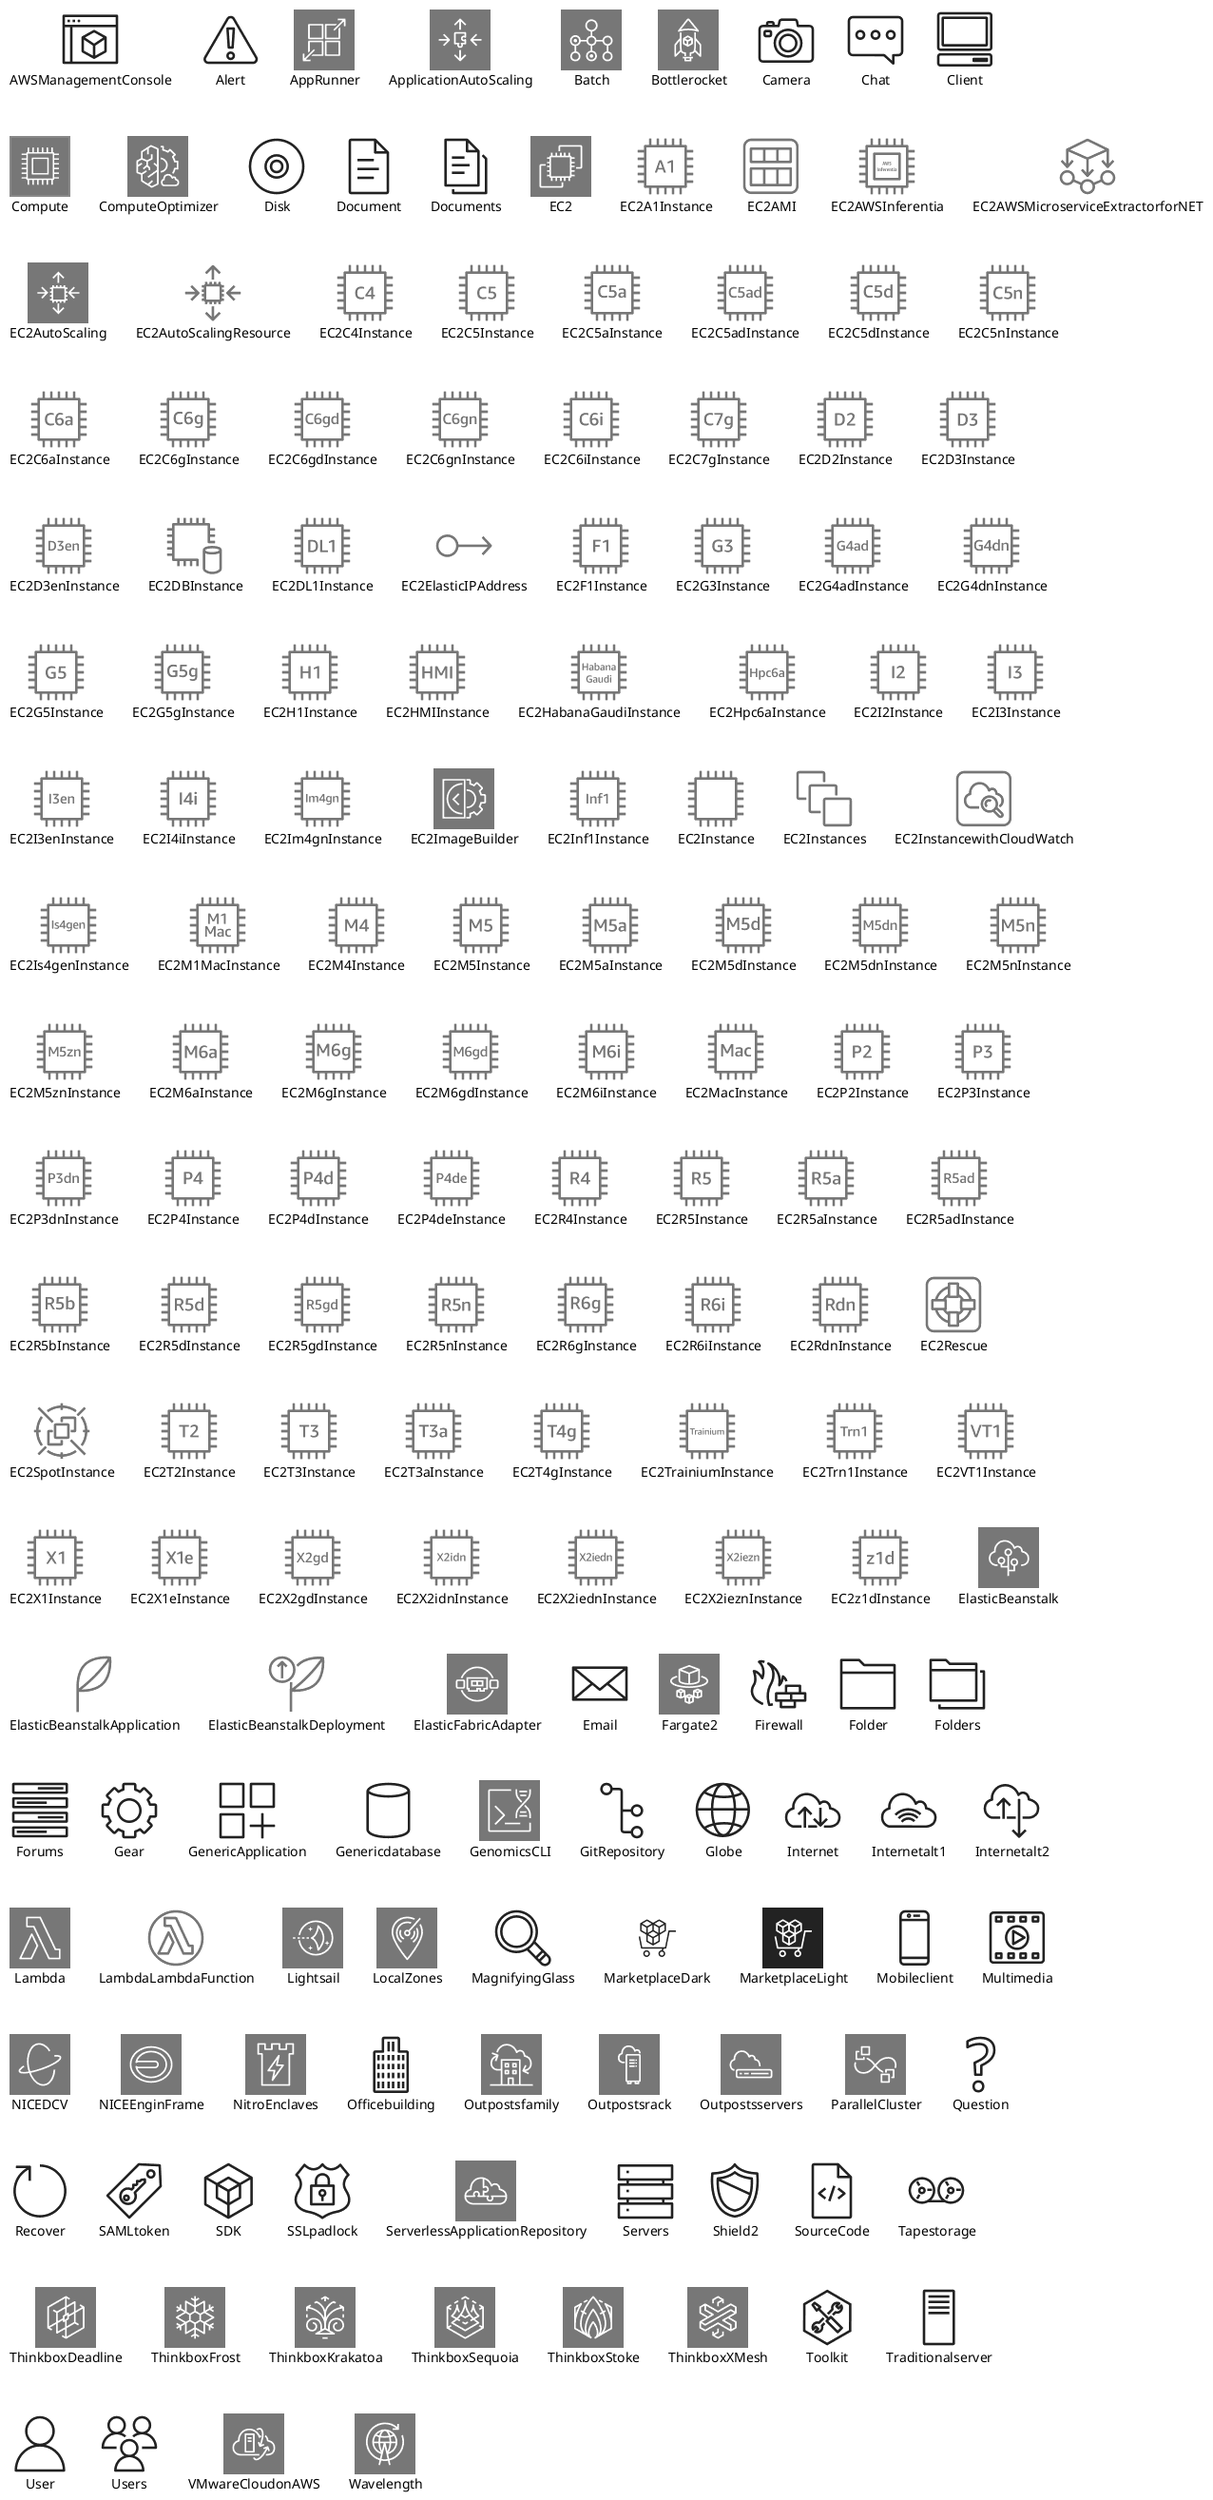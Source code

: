 @startuml

!include <awslib/AWSCommon>
!include <awslib/Compute/all.puml>
!include <awslib/general/all.puml>
listsprites

@enduml